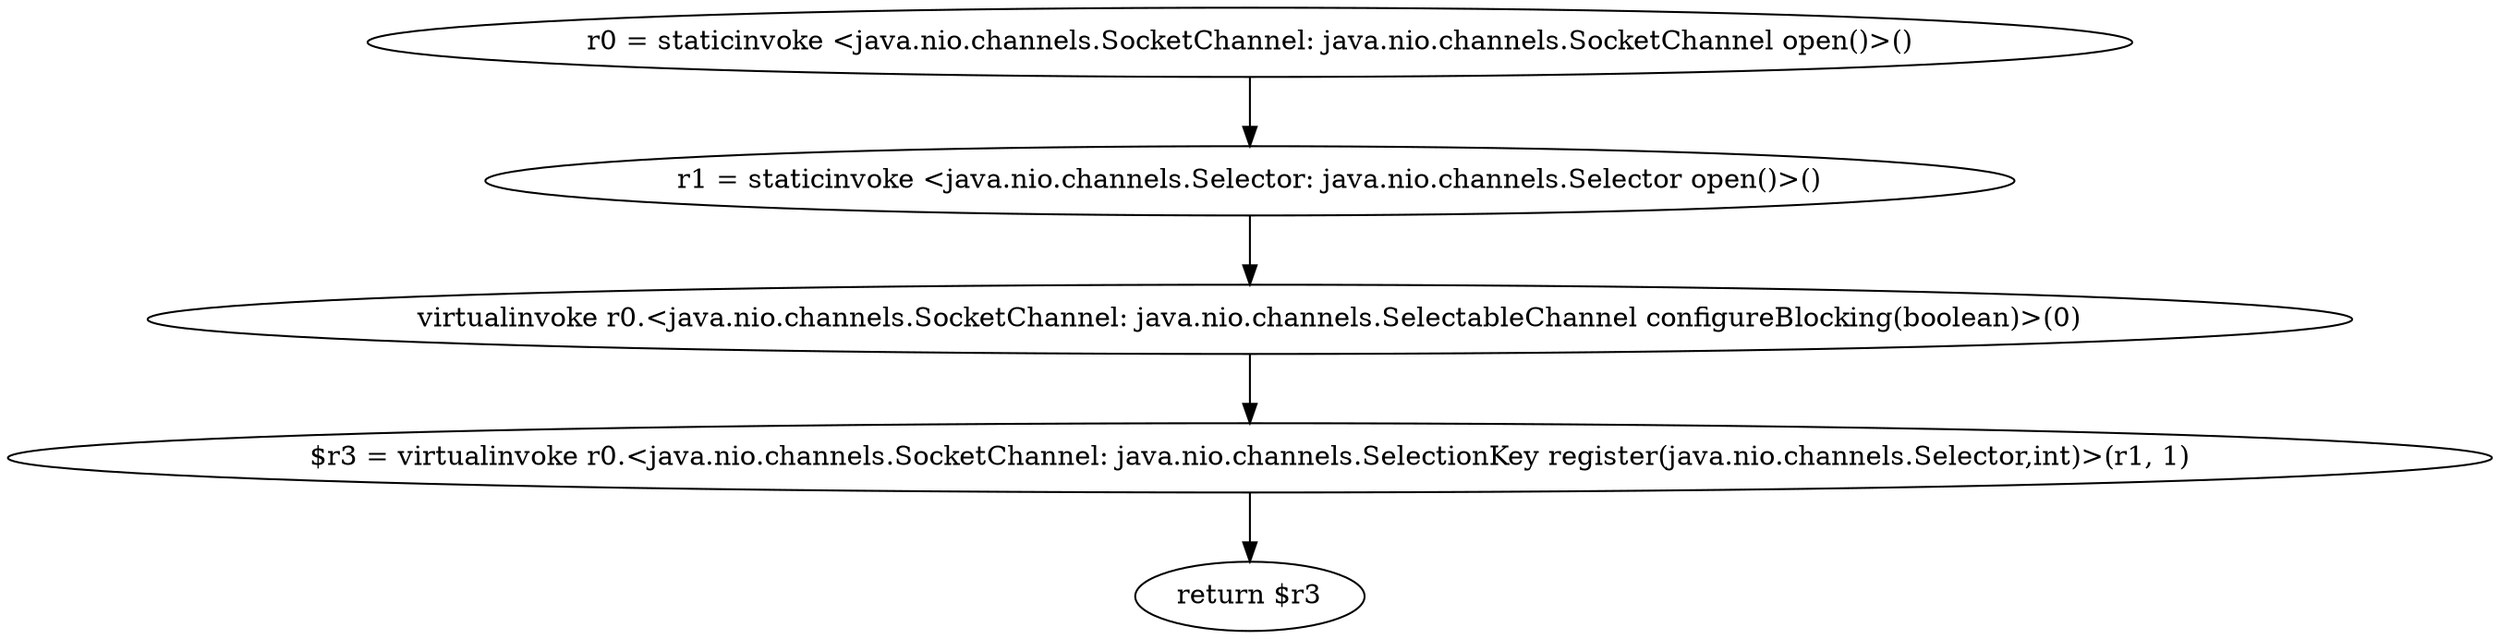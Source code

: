 digraph "unitGraph" {
    "r0 = staticinvoke <java.nio.channels.SocketChannel: java.nio.channels.SocketChannel open()>()"
    "r1 = staticinvoke <java.nio.channels.Selector: java.nio.channels.Selector open()>()"
    "virtualinvoke r0.<java.nio.channels.SocketChannel: java.nio.channels.SelectableChannel configureBlocking(boolean)>(0)"
    "$r3 = virtualinvoke r0.<java.nio.channels.SocketChannel: java.nio.channels.SelectionKey register(java.nio.channels.Selector,int)>(r1, 1)"
    "return $r3"
    "r0 = staticinvoke <java.nio.channels.SocketChannel: java.nio.channels.SocketChannel open()>()"->"r1 = staticinvoke <java.nio.channels.Selector: java.nio.channels.Selector open()>()";
    "r1 = staticinvoke <java.nio.channels.Selector: java.nio.channels.Selector open()>()"->"virtualinvoke r0.<java.nio.channels.SocketChannel: java.nio.channels.SelectableChannel configureBlocking(boolean)>(0)";
    "virtualinvoke r0.<java.nio.channels.SocketChannel: java.nio.channels.SelectableChannel configureBlocking(boolean)>(0)"->"$r3 = virtualinvoke r0.<java.nio.channels.SocketChannel: java.nio.channels.SelectionKey register(java.nio.channels.Selector,int)>(r1, 1)";
    "$r3 = virtualinvoke r0.<java.nio.channels.SocketChannel: java.nio.channels.SelectionKey register(java.nio.channels.Selector,int)>(r1, 1)"->"return $r3";
}
